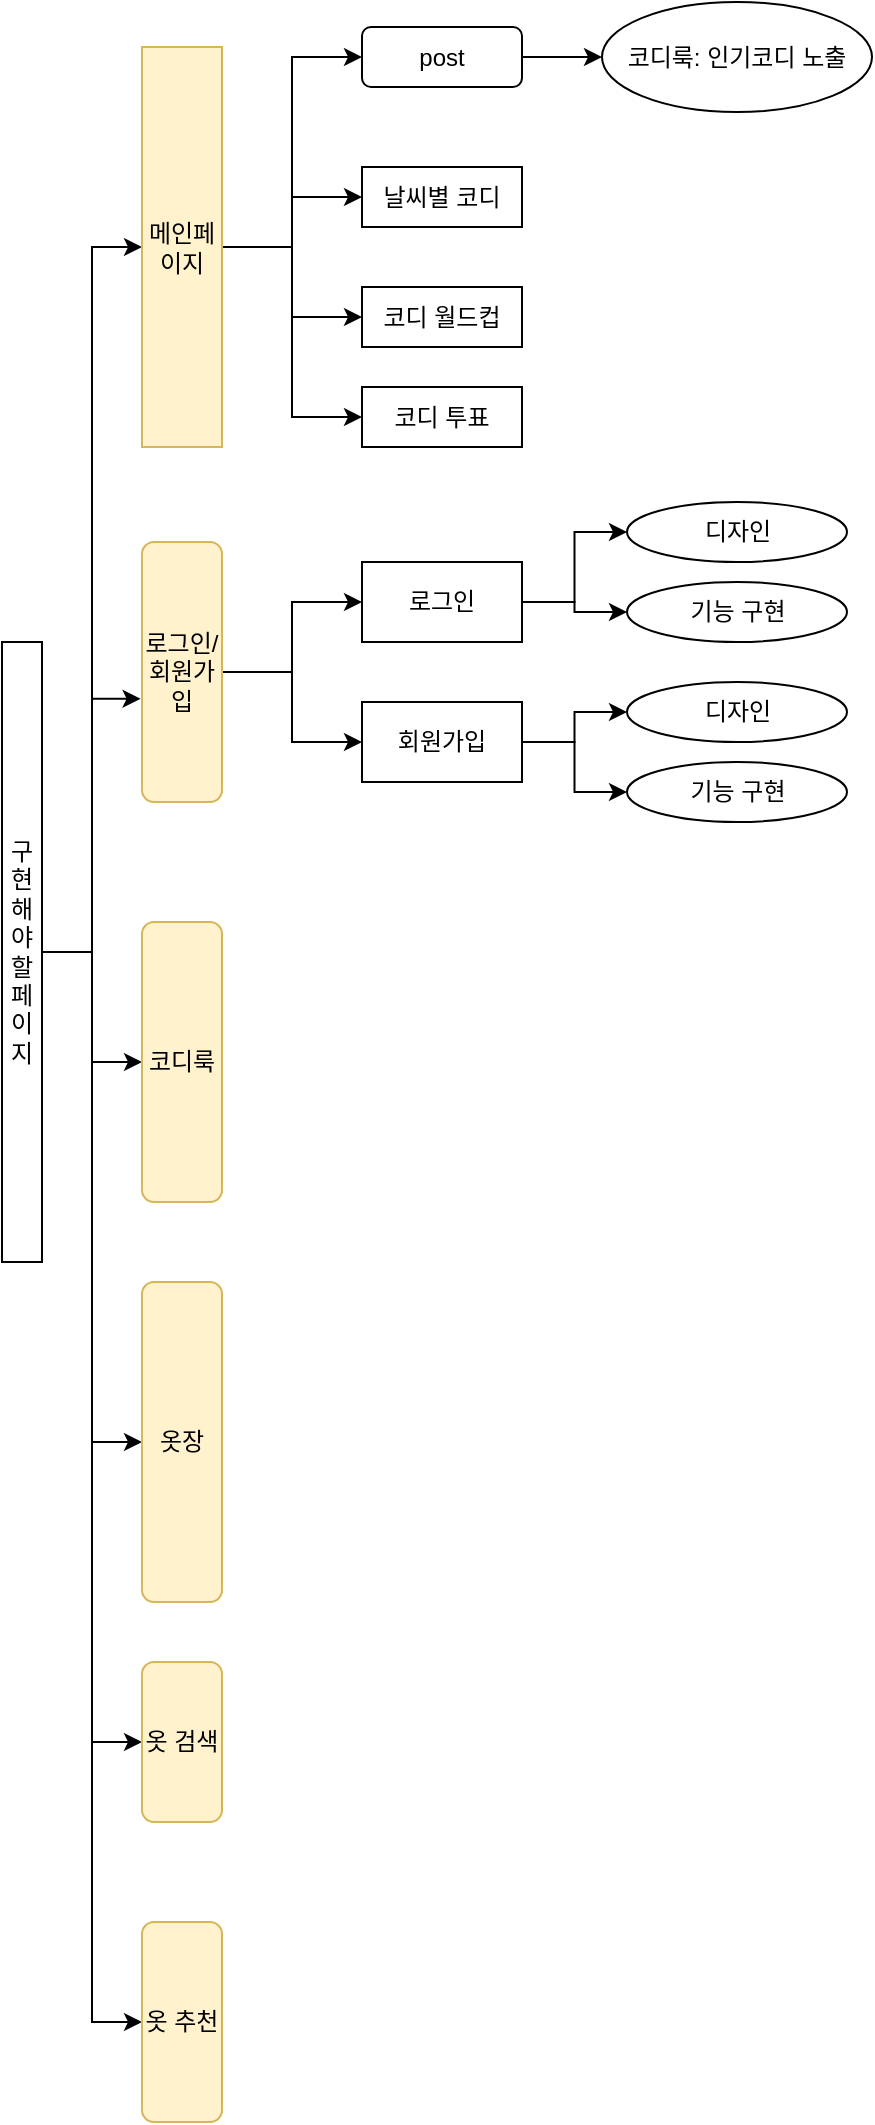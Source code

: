 <mxfile version="13.8.9-1" type="github"><diagram id="iKFN6JdOPibq9fqa3J4Q" name="Page-1"><mxGraphModel dx="1483" dy="783" grid="1" gridSize="10" guides="1" tooltips="1" connect="1" arrows="1" fold="1" page="1" pageScale="1" pageWidth="827" pageHeight="1169" math="0" shadow="0"><root><mxCell id="0"/><mxCell id="1" parent="0"/><mxCell id="dnD3BIGXRiCvUnItMQ0W-30" style="edgeStyle=orthogonalEdgeStyle;rounded=0;orthogonalLoop=1;jettySize=auto;html=1;entryX=0;entryY=0.5;entryDx=0;entryDy=0;" edge="1" parent="1" source="dnD3BIGXRiCvUnItMQ0W-1" target="dnD3BIGXRiCvUnItMQ0W-2"><mxGeometry relative="1" as="geometry"/></mxCell><mxCell id="dnD3BIGXRiCvUnItMQ0W-31" style="edgeStyle=orthogonalEdgeStyle;rounded=0;orthogonalLoop=1;jettySize=auto;html=1;entryX=-0.018;entryY=0.603;entryDx=0;entryDy=0;entryPerimeter=0;" edge="1" parent="1" source="dnD3BIGXRiCvUnItMQ0W-1" target="dnD3BIGXRiCvUnItMQ0W-3"><mxGeometry relative="1" as="geometry"/></mxCell><mxCell id="dnD3BIGXRiCvUnItMQ0W-32" style="edgeStyle=orthogonalEdgeStyle;rounded=0;orthogonalLoop=1;jettySize=auto;html=1;" edge="1" parent="1" source="dnD3BIGXRiCvUnItMQ0W-1" target="dnD3BIGXRiCvUnItMQ0W-4"><mxGeometry relative="1" as="geometry"/></mxCell><mxCell id="dnD3BIGXRiCvUnItMQ0W-34" style="edgeStyle=orthogonalEdgeStyle;rounded=0;orthogonalLoop=1;jettySize=auto;html=1;entryX=0;entryY=0.5;entryDx=0;entryDy=0;" edge="1" parent="1" source="dnD3BIGXRiCvUnItMQ0W-1" target="dnD3BIGXRiCvUnItMQ0W-6"><mxGeometry relative="1" as="geometry"/></mxCell><mxCell id="dnD3BIGXRiCvUnItMQ0W-35" style="edgeStyle=orthogonalEdgeStyle;rounded=0;orthogonalLoop=1;jettySize=auto;html=1;entryX=0;entryY=0.5;entryDx=0;entryDy=0;" edge="1" parent="1" source="dnD3BIGXRiCvUnItMQ0W-1" target="dnD3BIGXRiCvUnItMQ0W-7"><mxGeometry relative="1" as="geometry"/></mxCell><mxCell id="dnD3BIGXRiCvUnItMQ0W-46" style="edgeStyle=orthogonalEdgeStyle;rounded=0;orthogonalLoop=1;jettySize=auto;html=1;entryX=0;entryY=0.5;entryDx=0;entryDy=0;" edge="1" parent="1" source="dnD3BIGXRiCvUnItMQ0W-1" target="dnD3BIGXRiCvUnItMQ0W-5"><mxGeometry relative="1" as="geometry"/></mxCell><mxCell id="dnD3BIGXRiCvUnItMQ0W-1" value="구현해야할 페이지" style="rounded=0;whiteSpace=wrap;html=1;" vertex="1" parent="1"><mxGeometry x="10" y="330" width="20" height="310" as="geometry"/></mxCell><mxCell id="dnD3BIGXRiCvUnItMQ0W-21" value="" style="edgeStyle=orthogonalEdgeStyle;rounded=0;orthogonalLoop=1;jettySize=auto;html=1;" edge="1" parent="1" source="dnD3BIGXRiCvUnItMQ0W-2" target="dnD3BIGXRiCvUnItMQ0W-20"><mxGeometry relative="1" as="geometry"/></mxCell><mxCell id="dnD3BIGXRiCvUnItMQ0W-24" style="edgeStyle=orthogonalEdgeStyle;rounded=0;orthogonalLoop=1;jettySize=auto;html=1;entryX=0;entryY=0.5;entryDx=0;entryDy=0;" edge="1" parent="1" source="dnD3BIGXRiCvUnItMQ0W-2" target="dnD3BIGXRiCvUnItMQ0W-15"><mxGeometry relative="1" as="geometry"/></mxCell><mxCell id="dnD3BIGXRiCvUnItMQ0W-27" style="edgeStyle=orthogonalEdgeStyle;rounded=0;orthogonalLoop=1;jettySize=auto;html=1;entryX=0;entryY=0.5;entryDx=0;entryDy=0;" edge="1" parent="1" source="dnD3BIGXRiCvUnItMQ0W-2" target="dnD3BIGXRiCvUnItMQ0W-26"><mxGeometry relative="1" as="geometry"/></mxCell><mxCell id="dnD3BIGXRiCvUnItMQ0W-29" style="edgeStyle=orthogonalEdgeStyle;rounded=0;orthogonalLoop=1;jettySize=auto;html=1;entryX=0;entryY=0.5;entryDx=0;entryDy=0;" edge="1" parent="1" source="dnD3BIGXRiCvUnItMQ0W-2" target="dnD3BIGXRiCvUnItMQ0W-28"><mxGeometry relative="1" as="geometry"/></mxCell><mxCell id="dnD3BIGXRiCvUnItMQ0W-2" value="메인페이지" style="rounded=1;whiteSpace=wrap;html=1;arcSize=0;fillColor=#fff2cc;strokeColor=#d6b656;" vertex="1" parent="1"><mxGeometry x="80" y="32.5" width="40" height="200" as="geometry"/></mxCell><mxCell id="dnD3BIGXRiCvUnItMQ0W-36" style="edgeStyle=orthogonalEdgeStyle;rounded=0;orthogonalLoop=1;jettySize=auto;html=1;" edge="1" parent="1" source="dnD3BIGXRiCvUnItMQ0W-3" target="dnD3BIGXRiCvUnItMQ0W-37"><mxGeometry relative="1" as="geometry"><mxPoint x="190" y="300" as="targetPoint"/></mxGeometry></mxCell><mxCell id="dnD3BIGXRiCvUnItMQ0W-41" style="edgeStyle=orthogonalEdgeStyle;rounded=0;orthogonalLoop=1;jettySize=auto;html=1;entryX=0;entryY=0.5;entryDx=0;entryDy=0;" edge="1" parent="1" source="dnD3BIGXRiCvUnItMQ0W-3" target="dnD3BIGXRiCvUnItMQ0W-40"><mxGeometry relative="1" as="geometry"/></mxCell><mxCell id="dnD3BIGXRiCvUnItMQ0W-3" value="로그인/회원가입" style="rounded=1;whiteSpace=wrap;html=1;fillColor=#fff2cc;strokeColor=#d6b656;" vertex="1" parent="1"><mxGeometry x="80" y="280" width="40" height="130" as="geometry"/></mxCell><mxCell id="dnD3BIGXRiCvUnItMQ0W-4" value="코디룩" style="rounded=1;whiteSpace=wrap;html=1;fillColor=#fff2cc;strokeColor=#d6b656;" vertex="1" parent="1"><mxGeometry x="80" y="470" width="40" height="140" as="geometry"/></mxCell><mxCell id="dnD3BIGXRiCvUnItMQ0W-5" value="옷장" style="rounded=1;whiteSpace=wrap;html=1;fillColor=#fff2cc;strokeColor=#d6b656;" vertex="1" parent="1"><mxGeometry x="80" y="650" width="40" height="160" as="geometry"/></mxCell><mxCell id="dnD3BIGXRiCvUnItMQ0W-6" value="옷 검색" style="rounded=1;whiteSpace=wrap;html=1;fillColor=#fff2cc;strokeColor=#d6b656;" vertex="1" parent="1"><mxGeometry x="80" y="840" width="40" height="80" as="geometry"/></mxCell><mxCell id="dnD3BIGXRiCvUnItMQ0W-7" value="옷 추천" style="rounded=1;whiteSpace=wrap;html=1;fillColor=#fff2cc;strokeColor=#d6b656;" vertex="1" parent="1"><mxGeometry x="80" y="970" width="40" height="100" as="geometry"/></mxCell><mxCell id="dnD3BIGXRiCvUnItMQ0W-19" value="" style="edgeStyle=orthogonalEdgeStyle;rounded=0;orthogonalLoop=1;jettySize=auto;html=1;" edge="1" parent="1" source="dnD3BIGXRiCvUnItMQ0W-15" target="dnD3BIGXRiCvUnItMQ0W-18"><mxGeometry relative="1" as="geometry"/></mxCell><mxCell id="dnD3BIGXRiCvUnItMQ0W-15" value="post" style="rounded=1;whiteSpace=wrap;html=1;" vertex="1" parent="1"><mxGeometry x="190" y="22.5" width="80" height="30" as="geometry"/></mxCell><mxCell id="dnD3BIGXRiCvUnItMQ0W-18" value="코디룩: 인기코디 노출" style="ellipse;whiteSpace=wrap;html=1;rounded=1;" vertex="1" parent="1"><mxGeometry x="310" y="10" width="135" height="55" as="geometry"/></mxCell><mxCell id="dnD3BIGXRiCvUnItMQ0W-20" value="날씨별 코디" style="whiteSpace=wrap;html=1;rounded=1;arcSize=0;" vertex="1" parent="1"><mxGeometry x="190" y="92.5" width="80" height="30" as="geometry"/></mxCell><mxCell id="dnD3BIGXRiCvUnItMQ0W-26" value="코디 월드컵" style="rounded=0;whiteSpace=wrap;html=1;" vertex="1" parent="1"><mxGeometry x="190" y="152.5" width="80" height="30" as="geometry"/></mxCell><mxCell id="dnD3BIGXRiCvUnItMQ0W-28" value="코디 투표" style="rounded=0;whiteSpace=wrap;html=1;" vertex="1" parent="1"><mxGeometry x="190" y="202.5" width="80" height="30" as="geometry"/></mxCell><mxCell id="dnD3BIGXRiCvUnItMQ0W-52" style="edgeStyle=orthogonalEdgeStyle;rounded=0;orthogonalLoop=1;jettySize=auto;html=1;entryX=0;entryY=0.5;entryDx=0;entryDy=0;" edge="1" parent="1" source="dnD3BIGXRiCvUnItMQ0W-37" target="dnD3BIGXRiCvUnItMQ0W-44"><mxGeometry relative="1" as="geometry"/></mxCell><mxCell id="dnD3BIGXRiCvUnItMQ0W-53" style="edgeStyle=orthogonalEdgeStyle;rounded=0;orthogonalLoop=1;jettySize=auto;html=1;entryX=0;entryY=0.5;entryDx=0;entryDy=0;" edge="1" parent="1" source="dnD3BIGXRiCvUnItMQ0W-37" target="dnD3BIGXRiCvUnItMQ0W-48"><mxGeometry relative="1" as="geometry"/></mxCell><mxCell id="dnD3BIGXRiCvUnItMQ0W-37" value="로그인" style="rounded=0;whiteSpace=wrap;html=1;" vertex="1" parent="1"><mxGeometry x="190" y="290" width="80" height="40" as="geometry"/></mxCell><mxCell id="dnD3BIGXRiCvUnItMQ0W-54" style="edgeStyle=orthogonalEdgeStyle;rounded=0;orthogonalLoop=1;jettySize=auto;html=1;entryX=0;entryY=0.5;entryDx=0;entryDy=0;" edge="1" parent="1" source="dnD3BIGXRiCvUnItMQ0W-40" target="dnD3BIGXRiCvUnItMQ0W-47"><mxGeometry relative="1" as="geometry"/></mxCell><mxCell id="dnD3BIGXRiCvUnItMQ0W-55" style="edgeStyle=orthogonalEdgeStyle;rounded=0;orthogonalLoop=1;jettySize=auto;html=1;entryX=0;entryY=0.5;entryDx=0;entryDy=0;" edge="1" parent="1" source="dnD3BIGXRiCvUnItMQ0W-40" target="dnD3BIGXRiCvUnItMQ0W-50"><mxGeometry relative="1" as="geometry"/></mxCell><mxCell id="dnD3BIGXRiCvUnItMQ0W-40" value="회원가입" style="rounded=0;whiteSpace=wrap;html=1;" vertex="1" parent="1"><mxGeometry x="190" y="360" width="80" height="40" as="geometry"/></mxCell><mxCell id="dnD3BIGXRiCvUnItMQ0W-43" style="edgeStyle=orthogonalEdgeStyle;rounded=0;orthogonalLoop=1;jettySize=auto;html=1;exitX=0.5;exitY=1;exitDx=0;exitDy=0;" edge="1" parent="1" source="dnD3BIGXRiCvUnItMQ0W-28" target="dnD3BIGXRiCvUnItMQ0W-28"><mxGeometry relative="1" as="geometry"/></mxCell><mxCell id="dnD3BIGXRiCvUnItMQ0W-44" value="디자인" style="ellipse;whiteSpace=wrap;html=1;" vertex="1" parent="1"><mxGeometry x="322.5" y="260" width="110" height="30" as="geometry"/></mxCell><mxCell id="dnD3BIGXRiCvUnItMQ0W-47" value="디자인" style="ellipse;whiteSpace=wrap;html=1;" vertex="1" parent="1"><mxGeometry x="322.5" y="350" width="110" height="30" as="geometry"/></mxCell><mxCell id="dnD3BIGXRiCvUnItMQ0W-48" value="기능 구현" style="ellipse;whiteSpace=wrap;html=1;" vertex="1" parent="1"><mxGeometry x="322.5" y="300" width="110" height="30" as="geometry"/></mxCell><mxCell id="dnD3BIGXRiCvUnItMQ0W-50" value="기능 구현" style="ellipse;whiteSpace=wrap;html=1;" vertex="1" parent="1"><mxGeometry x="322.5" y="390" width="110" height="30" as="geometry"/></mxCell></root></mxGraphModel></diagram></mxfile>